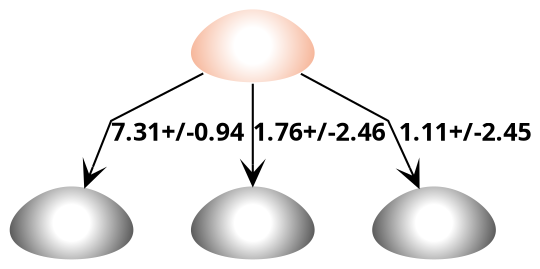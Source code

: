 strict digraph G {
	graph [bb="0,0,282.74,121",
		fontname="sans bold",
		splines=polyline
	];
	node [label="\N"];
	subgraph subgraph_0 {
		graph [label="Neutral charge",
			style=""
		];
		SM20_micro003		 [charge=0,
			color="#ffffff:#333333",
			fontcolor=black,
			fontname="sans bold",
			fontsize=12,
			height=0.5,
			image="Images\Microstates\SM20_micro003.svg",
			label="",
			labelloc=b,
			penwidth=1,
			pos="28.743,18",
			shape=egg,
			style=radial,
			width=0.79843];
		SM20_micro005		 [charge=0,
			color="#ffffff:#333333",
			fontcolor=black,
			fontname="sans bold",
			fontsize=12,
			height=0.5,
			image="Images\Microstates\SM20_micro005.svg",
			label="",
			labelloc=b,
			penwidth=1,
			pos="126.74,18",
			shape=egg,
			style=radial,
			width=0.79843];
		SM20_micro006		 [charge=0,
			color="#ffffff:#333333",
			fontcolor=black,
			fontname="sans bold",
			fontsize=12,
			height=0.5,
			image="Images\Microstates\SM20_micro006.svg",
			label="",
			labelloc=b,
			penwidth=1,
			pos="224.74,18",
			shape=egg,
			style=radial,
			width=0.79843];
	}
	subgraph "subgraph_-1" {
		graph [label="-1 charge",
			style=""
		];
		SM20_micro004		 [charge=-1,
			color="#ffffff:#f4a582",
			fontcolor=black,
			fontname="sans bold",
			fontsize=12,
			height=0.5,
			image="Images\Microstates\SM20_micro004.svg",
			label="",
			labelloc=b,
			penwidth=1,
			pos="126.74,103",
			shape=egg,
			style=radial,
			width=0.79843];
	}
	SM20_micro004 -> SM20_micro003	 [SEM=0.94,
		arrowhead=vee,
		fontname="sans bold",
		fontsize=12,
		label="7.31+/-0.94",
		lp="85.243,60.5",
		pKa=7.31,
		pos="e,35.282,35.519 102.18,91.118 78.99,80.843 47.743,67 47.743,67 47.743,67 43.492,56.26 39.012,44.94",
		splines=polyline];
	SM20_micro004 -> SM20_micro005	 [SEM=2.46,
		arrowhead=vee,
		fontname="sans bold",
		fontsize=12,
		label="1.76+/-2.46",
		lp="164.24,60.5",
		pKa=1.76,
		pos="e,126.74,36.176 126.74,84.802 126.74,73.674 126.74,58.945 126.74,46.244",
		splines=polyline];
	SM20_micro004 -> SM20_micro006	 [SEM=2.45,
		arrowhead=vee,
		fontname="sans bold",
		fontsize=12,
		label="1.11+/-2.45",
		lp="245.24,60.5",
		pKa=1.11,
		pos="e,217.3,35.251 150.79,90.926 173.06,80.672 202.74,67 202.74,67 202.74,67 207.83,55.902 213.11,44.379",
		splines=polyline];
}
